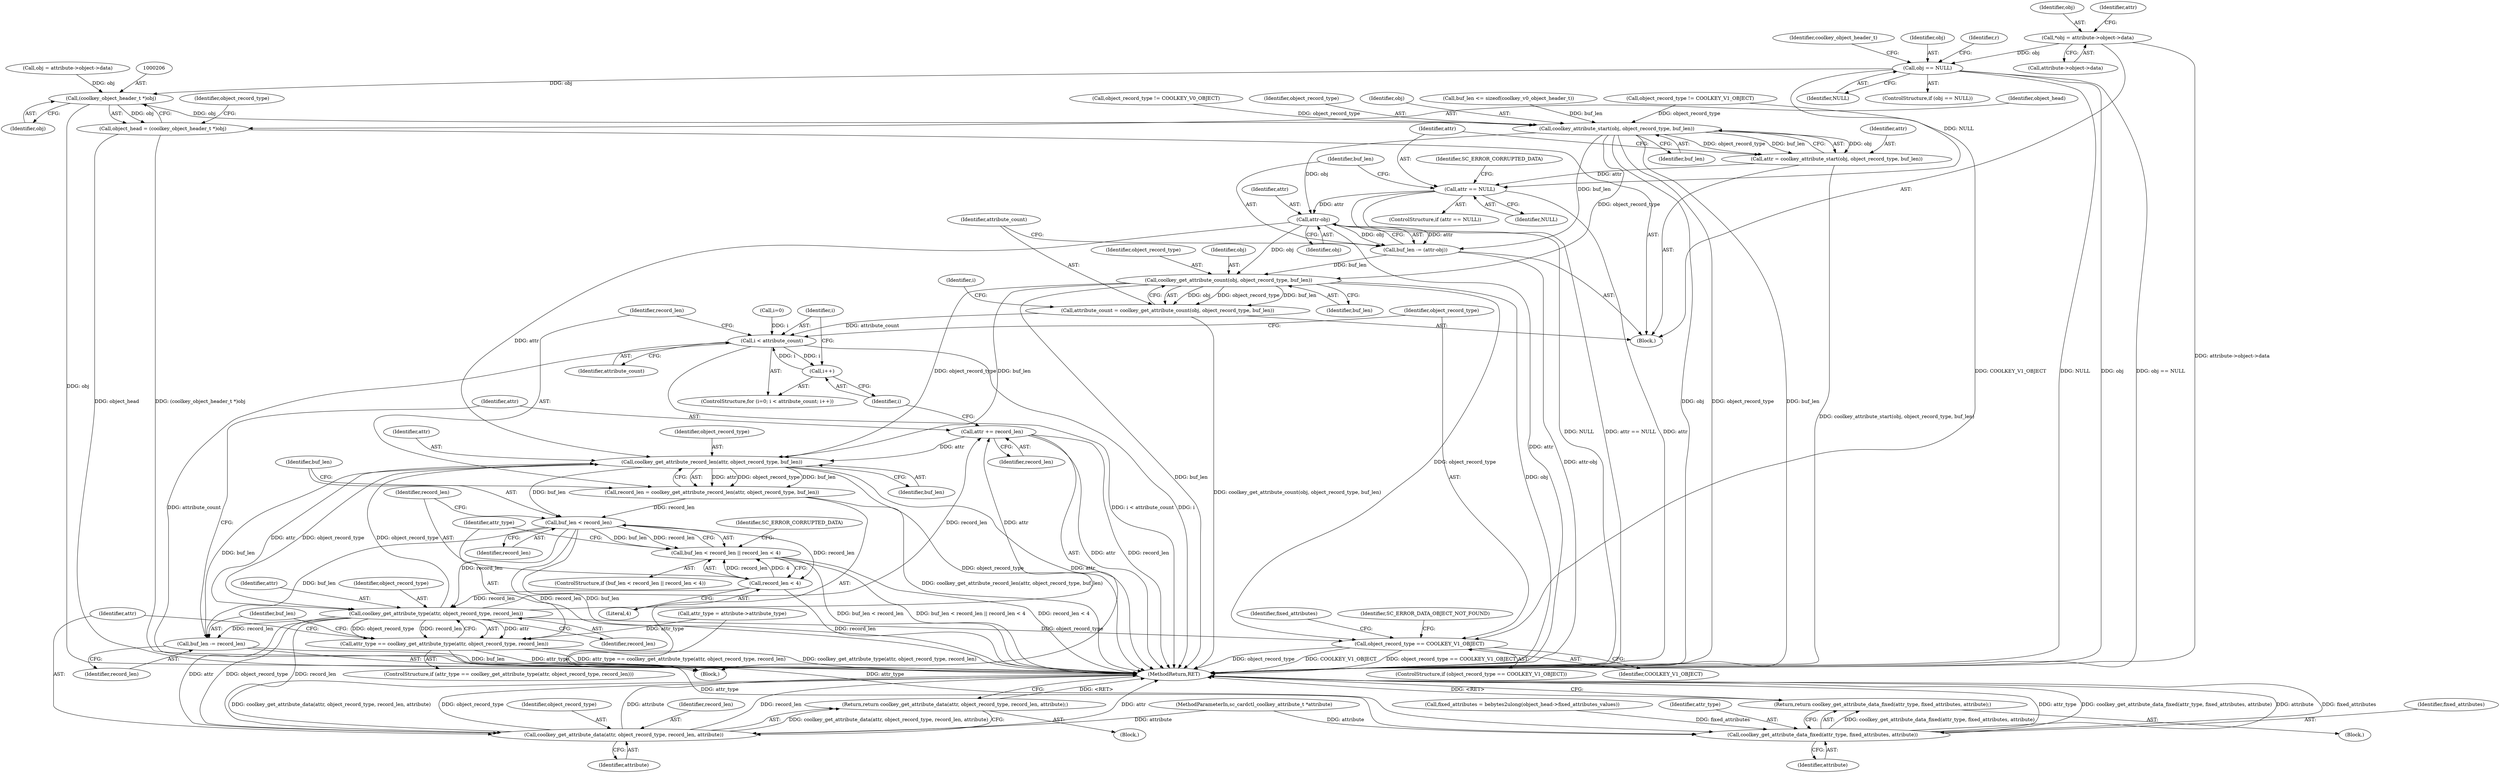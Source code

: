 digraph "0_OpenSC_8fe377e93b4b56060e5bbfb6f3142ceaeca744fa_4@pointer" {
"1000161" [label="(Call,obj == NULL)"];
"1000123" [label="(Call,*obj = attribute->object->data)"];
"1000205" [label="(Call,(coolkey_object_header_t *)obj)"];
"1000203" [label="(Call,object_head = (coolkey_object_header_t *)obj)"];
"1000226" [label="(Call,coolkey_attribute_start(obj, object_record_type, buf_len))"];
"1000224" [label="(Call,attr = coolkey_attribute_start(obj, object_record_type, buf_len))"];
"1000231" [label="(Call,attr == NULL)"];
"1000239" [label="(Call,attr-obj)"];
"1000237" [label="(Call,buf_len -= (attr-obj))"];
"1000244" [label="(Call,coolkey_get_attribute_count(obj, object_record_type, buf_len))"];
"1000242" [label="(Call,attribute_count = coolkey_get_attribute_count(obj, object_record_type, buf_len))"];
"1000252" [label="(Call,i < attribute_count)"];
"1000255" [label="(Call,i++)"];
"1000261" [label="(Call,coolkey_get_attribute_record_len(attr, object_record_type, buf_len))"];
"1000259" [label="(Call,record_len = coolkey_get_attribute_record_len(attr, object_record_type, buf_len))"];
"1000267" [label="(Call,buf_len < record_len)"];
"1000266" [label="(Call,buf_len < record_len || record_len < 4)"];
"1000270" [label="(Call,record_len < 4)"];
"1000279" [label="(Call,coolkey_get_attribute_type(attr, object_record_type, record_len))"];
"1000277" [label="(Call,attr_type == coolkey_get_attribute_type(attr, object_record_type, record_len))"];
"1000309" [label="(Call,coolkey_get_attribute_data_fixed(attr_type, fixed_attributes, attribute))"];
"1000308" [label="(Return,return coolkey_get_attribute_data_fixed(attr_type, fixed_attributes, attribute);)"];
"1000285" [label="(Call,coolkey_get_attribute_data(attr, object_record_type, record_len, attribute))"];
"1000284" [label="(Return,return coolkey_get_attribute_data(attr, object_record_type, record_len, attribute);)"];
"1000290" [label="(Call,buf_len -= record_len)"];
"1000293" [label="(Call,attr += record_len)"];
"1000297" [label="(Call,object_record_type == COOLKEY_V1_OBJECT)"];
"1000309" [label="(Call,coolkey_get_attribute_data_fixed(attr_type, fixed_attributes, attribute))"];
"1000249" [label="(Call,i=0)"];
"1000242" [label="(Call,attribute_count = coolkey_get_attribute_count(obj, object_record_type, buf_len))"];
"1000311" [label="(Identifier,fixed_attributes)"];
"1000285" [label="(Call,coolkey_get_attribute_data(attr, object_record_type, record_len, attribute))"];
"1000265" [label="(ControlStructure,if (buf_len < record_len || record_len < 4))"];
"1000287" [label="(Identifier,object_record_type)"];
"1000295" [label="(Identifier,record_len)"];
"1000163" [label="(Identifier,NULL)"];
"1000271" [label="(Identifier,record_len)"];
"1000294" [label="(Identifier,attr)"];
"1000281" [label="(Identifier,object_record_type)"];
"1000255" [label="(Call,i++)"];
"1000225" [label="(Identifier,attr)"];
"1000263" [label="(Identifier,object_record_type)"];
"1000276" [label="(ControlStructure,if (attr_type == coolkey_get_attribute_type(attr, object_record_type, record_len)))"];
"1000254" [label="(Identifier,attribute_count)"];
"1000207" [label="(Identifier,obj)"];
"1000215" [label="(Call,object_record_type != COOLKEY_V1_OBJECT)"];
"1000205" [label="(Call,(coolkey_object_header_t *)obj)"];
"1000279" [label="(Call,coolkey_get_attribute_type(attr, object_record_type, record_len))"];
"1000260" [label="(Identifier,record_len)"];
"1000256" [label="(Identifier,i)"];
"1000283" [label="(Block,)"];
"1000192" [label="(Identifier,coolkey_object_header_t)"];
"1000286" [label="(Identifier,attr)"];
"1000277" [label="(Call,attr_type == coolkey_get_attribute_type(attr, object_record_type, record_len))"];
"1000240" [label="(Identifier,attr)"];
"1000278" [label="(Identifier,attr_type)"];
"1000237" [label="(Call,buf_len -= (attr-obj))"];
"1000315" [label="(MethodReturn,RET)"];
"1000284" [label="(Return,return coolkey_get_attribute_data(attr, object_record_type, record_len, attribute);)"];
"1000296" [label="(ControlStructure,if (object_record_type == COOLKEY_V1_OBJECT))"];
"1000245" [label="(Identifier,obj)"];
"1000269" [label="(Identifier,record_len)"];
"1000226" [label="(Call,coolkey_attribute_start(obj, object_record_type, buf_len))"];
"1000261" [label="(Call,coolkey_get_attribute_record_len(attr, object_record_type, buf_len))"];
"1000230" [label="(ControlStructure,if (attr == NULL))"];
"1000297" [label="(Call,object_record_type == COOLKEY_V1_OBJECT)"];
"1000253" [label="(Identifier,i)"];
"1000312" [label="(Identifier,attribute)"];
"1000292" [label="(Identifier,record_len)"];
"1000252" [label="(Call,i < attribute_count)"];
"1000196" [label="(Call,buf_len <= sizeof(coolkey_v0_object_header_t))"];
"1000229" [label="(Identifier,buf_len)"];
"1000291" [label="(Identifier,buf_len)"];
"1000262" [label="(Identifier,attr)"];
"1000182" [label="(Call,obj = attribute->object->data)"];
"1000290" [label="(Call,buf_len -= record_len)"];
"1000270" [label="(Call,record_len < 4)"];
"1000123" [label="(Call,*obj = attribute->object->data)"];
"1000113" [label="(MethodParameterIn,sc_cardctl_coolkey_attribute_t *attribute)"];
"1000302" [label="(Call,fixed_attributes = bebytes2ulong(object_head->fixed_attributes_values))"];
"1000241" [label="(Identifier,obj)"];
"1000232" [label="(Identifier,attr)"];
"1000209" [label="(Identifier,object_record_type)"];
"1000161" [label="(Call,obj == NULL)"];
"1000257" [label="(Block,)"];
"1000236" [label="(Identifier,SC_ERROR_CORRUPTED_DATA)"];
"1000303" [label="(Identifier,fixed_attributes)"];
"1000282" [label="(Identifier,record_len)"];
"1000247" [label="(Identifier,buf_len)"];
"1000204" [label="(Identifier,object_head)"];
"1000162" [label="(Identifier,obj)"];
"1000124" [label="(Identifier,obj)"];
"1000218" [label="(Call,object_record_type != COOLKEY_V0_OBJECT)"];
"1000293" [label="(Call,attr += record_len)"];
"1000167" [label="(Identifier,r)"];
"1000314" [label="(Identifier,SC_ERROR_DATA_OBJECT_NOT_FOUND)"];
"1000308" [label="(Return,return coolkey_get_attribute_data_fixed(attr_type, fixed_attributes, attribute);)"];
"1000267" [label="(Call,buf_len < record_len)"];
"1000298" [label="(Identifier,object_record_type)"];
"1000238" [label="(Identifier,buf_len)"];
"1000246" [label="(Identifier,object_record_type)"];
"1000239" [label="(Call,attr-obj)"];
"1000264" [label="(Identifier,buf_len)"];
"1000272" [label="(Literal,4)"];
"1000280" [label="(Identifier,attr)"];
"1000160" [label="(ControlStructure,if (obj == NULL))"];
"1000266" [label="(Call,buf_len < record_len || record_len < 4)"];
"1000228" [label="(Identifier,object_record_type)"];
"1000268" [label="(Identifier,buf_len)"];
"1000203" [label="(Call,object_head = (coolkey_object_header_t *)obj)"];
"1000300" [label="(Block,)"];
"1000224" [label="(Call,attr = coolkey_attribute_start(obj, object_record_type, buf_len))"];
"1000233" [label="(Identifier,NULL)"];
"1000244" [label="(Call,coolkey_get_attribute_count(obj, object_record_type, buf_len))"];
"1000248" [label="(ControlStructure,for (i=0; i < attribute_count; i++))"];
"1000250" [label="(Identifier,i)"];
"1000275" [label="(Identifier,SC_ERROR_CORRUPTED_DATA)"];
"1000288" [label="(Identifier,record_len)"];
"1000114" [label="(Block,)"];
"1000299" [label="(Identifier,COOLKEY_V1_OBJECT)"];
"1000243" [label="(Identifier,attribute_count)"];
"1000125" [label="(Call,attribute->object->data)"];
"1000132" [label="(Identifier,attr)"];
"1000117" [label="(Call,attr_type = attribute->attribute_type)"];
"1000289" [label="(Identifier,attribute)"];
"1000227" [label="(Identifier,obj)"];
"1000259" [label="(Call,record_len = coolkey_get_attribute_record_len(attr, object_record_type, buf_len))"];
"1000231" [label="(Call,attr == NULL)"];
"1000310" [label="(Identifier,attr_type)"];
"1000161" -> "1000160"  [label="AST: "];
"1000161" -> "1000163"  [label="CFG: "];
"1000162" -> "1000161"  [label="AST: "];
"1000163" -> "1000161"  [label="AST: "];
"1000167" -> "1000161"  [label="CFG: "];
"1000192" -> "1000161"  [label="CFG: "];
"1000161" -> "1000315"  [label="DDG: NULL"];
"1000161" -> "1000315"  [label="DDG: obj"];
"1000161" -> "1000315"  [label="DDG: obj == NULL"];
"1000123" -> "1000161"  [label="DDG: obj"];
"1000161" -> "1000205"  [label="DDG: obj"];
"1000161" -> "1000231"  [label="DDG: NULL"];
"1000123" -> "1000114"  [label="AST: "];
"1000123" -> "1000125"  [label="CFG: "];
"1000124" -> "1000123"  [label="AST: "];
"1000125" -> "1000123"  [label="AST: "];
"1000132" -> "1000123"  [label="CFG: "];
"1000123" -> "1000315"  [label="DDG: attribute->object->data"];
"1000205" -> "1000203"  [label="AST: "];
"1000205" -> "1000207"  [label="CFG: "];
"1000206" -> "1000205"  [label="AST: "];
"1000207" -> "1000205"  [label="AST: "];
"1000203" -> "1000205"  [label="CFG: "];
"1000205" -> "1000315"  [label="DDG: obj"];
"1000205" -> "1000203"  [label="DDG: obj"];
"1000182" -> "1000205"  [label="DDG: obj"];
"1000205" -> "1000226"  [label="DDG: obj"];
"1000203" -> "1000114"  [label="AST: "];
"1000204" -> "1000203"  [label="AST: "];
"1000209" -> "1000203"  [label="CFG: "];
"1000203" -> "1000315"  [label="DDG: (coolkey_object_header_t *)obj"];
"1000203" -> "1000315"  [label="DDG: object_head"];
"1000226" -> "1000224"  [label="AST: "];
"1000226" -> "1000229"  [label="CFG: "];
"1000227" -> "1000226"  [label="AST: "];
"1000228" -> "1000226"  [label="AST: "];
"1000229" -> "1000226"  [label="AST: "];
"1000224" -> "1000226"  [label="CFG: "];
"1000226" -> "1000315"  [label="DDG: obj"];
"1000226" -> "1000315"  [label="DDG: object_record_type"];
"1000226" -> "1000315"  [label="DDG: buf_len"];
"1000226" -> "1000224"  [label="DDG: obj"];
"1000226" -> "1000224"  [label="DDG: object_record_type"];
"1000226" -> "1000224"  [label="DDG: buf_len"];
"1000215" -> "1000226"  [label="DDG: object_record_type"];
"1000218" -> "1000226"  [label="DDG: object_record_type"];
"1000196" -> "1000226"  [label="DDG: buf_len"];
"1000226" -> "1000237"  [label="DDG: buf_len"];
"1000226" -> "1000239"  [label="DDG: obj"];
"1000226" -> "1000244"  [label="DDG: object_record_type"];
"1000224" -> "1000114"  [label="AST: "];
"1000225" -> "1000224"  [label="AST: "];
"1000232" -> "1000224"  [label="CFG: "];
"1000224" -> "1000315"  [label="DDG: coolkey_attribute_start(obj, object_record_type, buf_len)"];
"1000224" -> "1000231"  [label="DDG: attr"];
"1000231" -> "1000230"  [label="AST: "];
"1000231" -> "1000233"  [label="CFG: "];
"1000232" -> "1000231"  [label="AST: "];
"1000233" -> "1000231"  [label="AST: "];
"1000236" -> "1000231"  [label="CFG: "];
"1000238" -> "1000231"  [label="CFG: "];
"1000231" -> "1000315"  [label="DDG: NULL"];
"1000231" -> "1000315"  [label="DDG: attr == NULL"];
"1000231" -> "1000315"  [label="DDG: attr"];
"1000231" -> "1000239"  [label="DDG: attr"];
"1000239" -> "1000237"  [label="AST: "];
"1000239" -> "1000241"  [label="CFG: "];
"1000240" -> "1000239"  [label="AST: "];
"1000241" -> "1000239"  [label="AST: "];
"1000237" -> "1000239"  [label="CFG: "];
"1000239" -> "1000315"  [label="DDG: attr"];
"1000239" -> "1000237"  [label="DDG: attr"];
"1000239" -> "1000237"  [label="DDG: obj"];
"1000239" -> "1000244"  [label="DDG: obj"];
"1000239" -> "1000261"  [label="DDG: attr"];
"1000237" -> "1000114"  [label="AST: "];
"1000238" -> "1000237"  [label="AST: "];
"1000243" -> "1000237"  [label="CFG: "];
"1000237" -> "1000315"  [label="DDG: attr-obj"];
"1000237" -> "1000244"  [label="DDG: buf_len"];
"1000244" -> "1000242"  [label="AST: "];
"1000244" -> "1000247"  [label="CFG: "];
"1000245" -> "1000244"  [label="AST: "];
"1000246" -> "1000244"  [label="AST: "];
"1000247" -> "1000244"  [label="AST: "];
"1000242" -> "1000244"  [label="CFG: "];
"1000244" -> "1000315"  [label="DDG: obj"];
"1000244" -> "1000315"  [label="DDG: buf_len"];
"1000244" -> "1000242"  [label="DDG: obj"];
"1000244" -> "1000242"  [label="DDG: object_record_type"];
"1000244" -> "1000242"  [label="DDG: buf_len"];
"1000244" -> "1000261"  [label="DDG: object_record_type"];
"1000244" -> "1000261"  [label="DDG: buf_len"];
"1000244" -> "1000297"  [label="DDG: object_record_type"];
"1000242" -> "1000114"  [label="AST: "];
"1000243" -> "1000242"  [label="AST: "];
"1000250" -> "1000242"  [label="CFG: "];
"1000242" -> "1000315"  [label="DDG: coolkey_get_attribute_count(obj, object_record_type, buf_len)"];
"1000242" -> "1000252"  [label="DDG: attribute_count"];
"1000252" -> "1000248"  [label="AST: "];
"1000252" -> "1000254"  [label="CFG: "];
"1000253" -> "1000252"  [label="AST: "];
"1000254" -> "1000252"  [label="AST: "];
"1000260" -> "1000252"  [label="CFG: "];
"1000298" -> "1000252"  [label="CFG: "];
"1000252" -> "1000315"  [label="DDG: i"];
"1000252" -> "1000315"  [label="DDG: attribute_count"];
"1000252" -> "1000315"  [label="DDG: i < attribute_count"];
"1000249" -> "1000252"  [label="DDG: i"];
"1000255" -> "1000252"  [label="DDG: i"];
"1000252" -> "1000255"  [label="DDG: i"];
"1000255" -> "1000248"  [label="AST: "];
"1000255" -> "1000256"  [label="CFG: "];
"1000256" -> "1000255"  [label="AST: "];
"1000253" -> "1000255"  [label="CFG: "];
"1000261" -> "1000259"  [label="AST: "];
"1000261" -> "1000264"  [label="CFG: "];
"1000262" -> "1000261"  [label="AST: "];
"1000263" -> "1000261"  [label="AST: "];
"1000264" -> "1000261"  [label="AST: "];
"1000259" -> "1000261"  [label="CFG: "];
"1000261" -> "1000315"  [label="DDG: object_record_type"];
"1000261" -> "1000315"  [label="DDG: attr"];
"1000261" -> "1000259"  [label="DDG: attr"];
"1000261" -> "1000259"  [label="DDG: object_record_type"];
"1000261" -> "1000259"  [label="DDG: buf_len"];
"1000293" -> "1000261"  [label="DDG: attr"];
"1000279" -> "1000261"  [label="DDG: object_record_type"];
"1000290" -> "1000261"  [label="DDG: buf_len"];
"1000261" -> "1000267"  [label="DDG: buf_len"];
"1000261" -> "1000279"  [label="DDG: attr"];
"1000261" -> "1000279"  [label="DDG: object_record_type"];
"1000259" -> "1000257"  [label="AST: "];
"1000260" -> "1000259"  [label="AST: "];
"1000268" -> "1000259"  [label="CFG: "];
"1000259" -> "1000315"  [label="DDG: coolkey_get_attribute_record_len(attr, object_record_type, buf_len)"];
"1000259" -> "1000267"  [label="DDG: record_len"];
"1000267" -> "1000266"  [label="AST: "];
"1000267" -> "1000269"  [label="CFG: "];
"1000268" -> "1000267"  [label="AST: "];
"1000269" -> "1000267"  [label="AST: "];
"1000271" -> "1000267"  [label="CFG: "];
"1000266" -> "1000267"  [label="CFG: "];
"1000267" -> "1000315"  [label="DDG: record_len"];
"1000267" -> "1000315"  [label="DDG: buf_len"];
"1000267" -> "1000266"  [label="DDG: buf_len"];
"1000267" -> "1000266"  [label="DDG: record_len"];
"1000267" -> "1000270"  [label="DDG: record_len"];
"1000267" -> "1000279"  [label="DDG: record_len"];
"1000267" -> "1000290"  [label="DDG: buf_len"];
"1000266" -> "1000265"  [label="AST: "];
"1000266" -> "1000270"  [label="CFG: "];
"1000270" -> "1000266"  [label="AST: "];
"1000275" -> "1000266"  [label="CFG: "];
"1000278" -> "1000266"  [label="CFG: "];
"1000266" -> "1000315"  [label="DDG: buf_len < record_len"];
"1000266" -> "1000315"  [label="DDG: buf_len < record_len || record_len < 4"];
"1000266" -> "1000315"  [label="DDG: record_len < 4"];
"1000270" -> "1000266"  [label="DDG: record_len"];
"1000270" -> "1000266"  [label="DDG: 4"];
"1000270" -> "1000272"  [label="CFG: "];
"1000271" -> "1000270"  [label="AST: "];
"1000272" -> "1000270"  [label="AST: "];
"1000270" -> "1000315"  [label="DDG: record_len"];
"1000270" -> "1000279"  [label="DDG: record_len"];
"1000279" -> "1000277"  [label="AST: "];
"1000279" -> "1000282"  [label="CFG: "];
"1000280" -> "1000279"  [label="AST: "];
"1000281" -> "1000279"  [label="AST: "];
"1000282" -> "1000279"  [label="AST: "];
"1000277" -> "1000279"  [label="CFG: "];
"1000279" -> "1000277"  [label="DDG: attr"];
"1000279" -> "1000277"  [label="DDG: object_record_type"];
"1000279" -> "1000277"  [label="DDG: record_len"];
"1000279" -> "1000285"  [label="DDG: attr"];
"1000279" -> "1000285"  [label="DDG: object_record_type"];
"1000279" -> "1000285"  [label="DDG: record_len"];
"1000279" -> "1000290"  [label="DDG: record_len"];
"1000279" -> "1000293"  [label="DDG: record_len"];
"1000279" -> "1000293"  [label="DDG: attr"];
"1000279" -> "1000297"  [label="DDG: object_record_type"];
"1000277" -> "1000276"  [label="AST: "];
"1000278" -> "1000277"  [label="AST: "];
"1000286" -> "1000277"  [label="CFG: "];
"1000291" -> "1000277"  [label="CFG: "];
"1000277" -> "1000315"  [label="DDG: attr_type"];
"1000277" -> "1000315"  [label="DDG: attr_type == coolkey_get_attribute_type(attr, object_record_type, record_len)"];
"1000277" -> "1000315"  [label="DDG: coolkey_get_attribute_type(attr, object_record_type, record_len)"];
"1000117" -> "1000277"  [label="DDG: attr_type"];
"1000277" -> "1000309"  [label="DDG: attr_type"];
"1000309" -> "1000308"  [label="AST: "];
"1000309" -> "1000312"  [label="CFG: "];
"1000310" -> "1000309"  [label="AST: "];
"1000311" -> "1000309"  [label="AST: "];
"1000312" -> "1000309"  [label="AST: "];
"1000308" -> "1000309"  [label="CFG: "];
"1000309" -> "1000315"  [label="DDG: attr_type"];
"1000309" -> "1000315"  [label="DDG: coolkey_get_attribute_data_fixed(attr_type, fixed_attributes, attribute)"];
"1000309" -> "1000315"  [label="DDG: attribute"];
"1000309" -> "1000315"  [label="DDG: fixed_attributes"];
"1000309" -> "1000308"  [label="DDG: coolkey_get_attribute_data_fixed(attr_type, fixed_attributes, attribute)"];
"1000117" -> "1000309"  [label="DDG: attr_type"];
"1000302" -> "1000309"  [label="DDG: fixed_attributes"];
"1000113" -> "1000309"  [label="DDG: attribute"];
"1000308" -> "1000300"  [label="AST: "];
"1000315" -> "1000308"  [label="CFG: "];
"1000308" -> "1000315"  [label="DDG: <RET>"];
"1000285" -> "1000284"  [label="AST: "];
"1000285" -> "1000289"  [label="CFG: "];
"1000286" -> "1000285"  [label="AST: "];
"1000287" -> "1000285"  [label="AST: "];
"1000288" -> "1000285"  [label="AST: "];
"1000289" -> "1000285"  [label="AST: "];
"1000284" -> "1000285"  [label="CFG: "];
"1000285" -> "1000315"  [label="DDG: attr"];
"1000285" -> "1000315"  [label="DDG: coolkey_get_attribute_data(attr, object_record_type, record_len, attribute)"];
"1000285" -> "1000315"  [label="DDG: object_record_type"];
"1000285" -> "1000315"  [label="DDG: attribute"];
"1000285" -> "1000315"  [label="DDG: record_len"];
"1000285" -> "1000284"  [label="DDG: coolkey_get_attribute_data(attr, object_record_type, record_len, attribute)"];
"1000113" -> "1000285"  [label="DDG: attribute"];
"1000284" -> "1000283"  [label="AST: "];
"1000315" -> "1000284"  [label="CFG: "];
"1000284" -> "1000315"  [label="DDG: <RET>"];
"1000290" -> "1000257"  [label="AST: "];
"1000290" -> "1000292"  [label="CFG: "];
"1000291" -> "1000290"  [label="AST: "];
"1000292" -> "1000290"  [label="AST: "];
"1000294" -> "1000290"  [label="CFG: "];
"1000290" -> "1000315"  [label="DDG: buf_len"];
"1000293" -> "1000257"  [label="AST: "];
"1000293" -> "1000295"  [label="CFG: "];
"1000294" -> "1000293"  [label="AST: "];
"1000295" -> "1000293"  [label="AST: "];
"1000256" -> "1000293"  [label="CFG: "];
"1000293" -> "1000315"  [label="DDG: attr"];
"1000293" -> "1000315"  [label="DDG: record_len"];
"1000297" -> "1000296"  [label="AST: "];
"1000297" -> "1000299"  [label="CFG: "];
"1000298" -> "1000297"  [label="AST: "];
"1000299" -> "1000297"  [label="AST: "];
"1000303" -> "1000297"  [label="CFG: "];
"1000314" -> "1000297"  [label="CFG: "];
"1000297" -> "1000315"  [label="DDG: object_record_type"];
"1000297" -> "1000315"  [label="DDG: COOLKEY_V1_OBJECT"];
"1000297" -> "1000315"  [label="DDG: object_record_type == COOLKEY_V1_OBJECT"];
"1000215" -> "1000297"  [label="DDG: COOLKEY_V1_OBJECT"];
}
